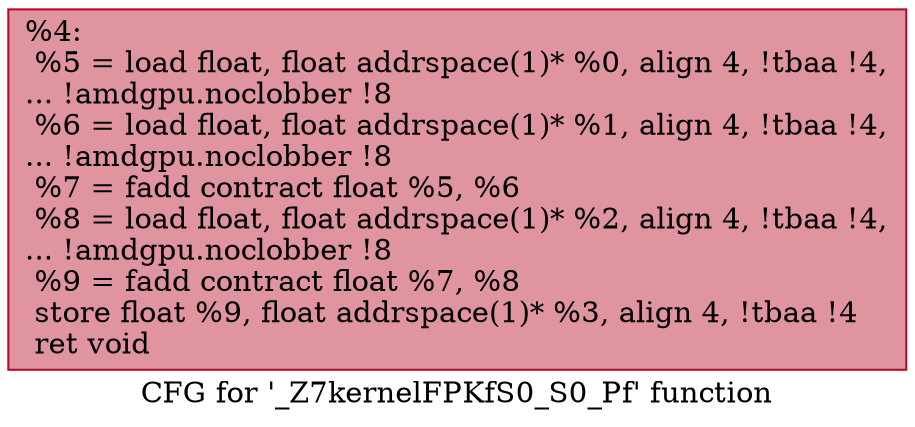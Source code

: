 digraph "CFG for '_Z7kernelFPKfS0_S0_Pf' function" {
	label="CFG for '_Z7kernelFPKfS0_S0_Pf' function";

	Node0x5192be0 [shape=record,color="#b70d28ff", style=filled, fillcolor="#b70d2870",label="{%4:\l  %5 = load float, float addrspace(1)* %0, align 4, !tbaa !4,\l... !amdgpu.noclobber !8\l  %6 = load float, float addrspace(1)* %1, align 4, !tbaa !4,\l... !amdgpu.noclobber !8\l  %7 = fadd contract float %5, %6\l  %8 = load float, float addrspace(1)* %2, align 4, !tbaa !4,\l... !amdgpu.noclobber !8\l  %9 = fadd contract float %7, %8\l  store float %9, float addrspace(1)* %3, align 4, !tbaa !4\l  ret void\l}"];
}
